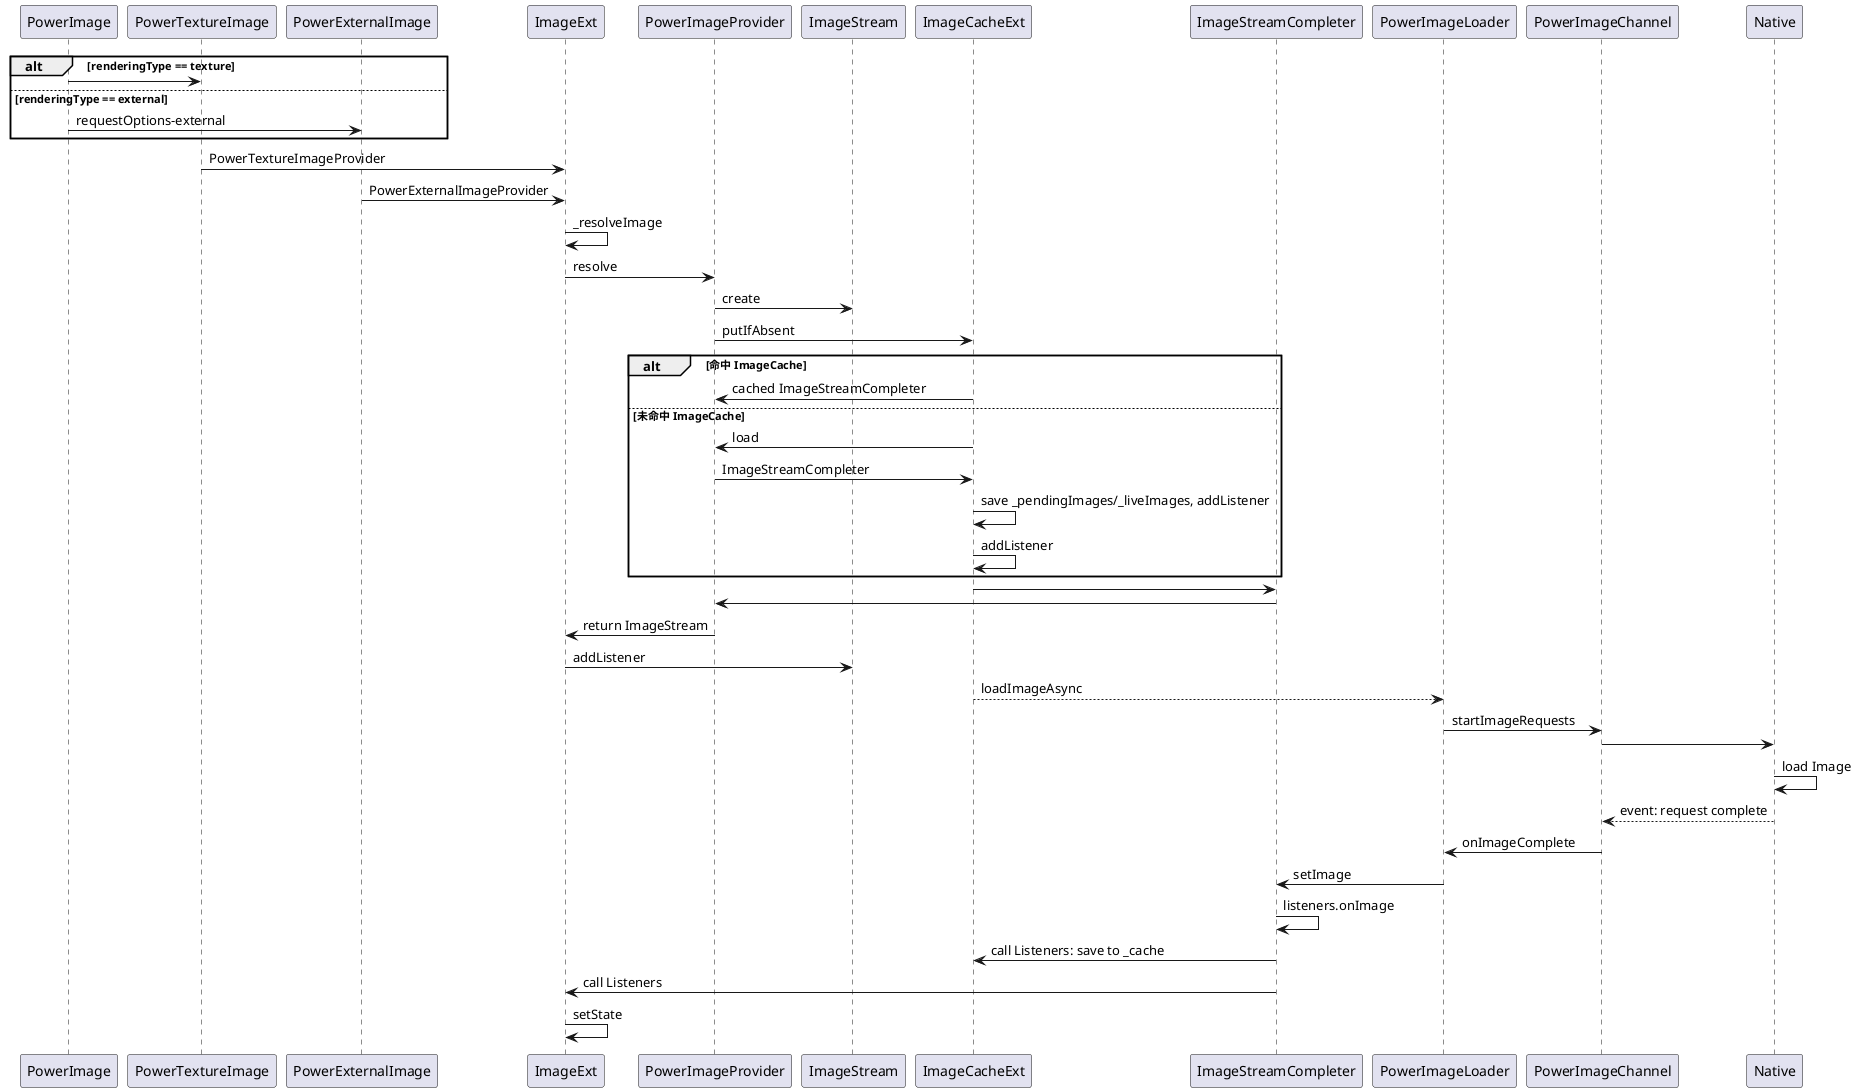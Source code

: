@startuml
alt renderingType == texture
PowerImage -> PowerTextureImage:
else renderingType == external
PowerImage -> PowerExternalImage: requestOptions-external
end

PowerTextureImage -> ImageExt: PowerTextureImageProvider
PowerExternalImage -> ImageExt: PowerExternalImageProvider
ImageExt -> ImageExt: _resolveImage
ImageExt -> PowerImageProvider: resolve
PowerImageProvider -> ImageStream: create
'ImageStream -> PowerImageProvider
PowerImageProvider -> ImageCacheExt : putIfAbsent

alt 命中 ImageCache
    ImageCacheExt -> PowerImageProvider : cached ImageStreamCompleter
else 未命中 ImageCache
    ImageCacheExt -> PowerImageProvider: load
    PowerImageProvider -> ImageCacheExt: ImageStreamCompleter
'    ImageStreamCompleter -> ImageCacheExt: ImageStreamCompleter
    ImageCacheExt -> ImageCacheExt : save _pendingImages/_liveImages, addListener
    ImageCacheExt -> ImageCacheExt :  addListener

'    ImageCacheExt -> ImageStreamCompleter: addListener
end
ImageCacheExt -> ImageStreamCompleter
ImageStreamCompleter -> PowerImageProvider
PowerImageProvider -> ImageExt: return ImageStream
ImageExt ->  ImageStream: addListener

ImageCacheExt --> PowerImageLoader : loadImageAsync

PowerImageLoader -> PowerImageChannel : startImageRequests

PowerImageChannel -> Native
Native -> Native: load Image
Native --> PowerImageChannel: event: request complete
PowerImageChannel -> PowerImageLoader: onImageComplete
PowerImageLoader -> ImageStreamCompleter: setImage
ImageStreamCompleter -> ImageStreamCompleter: listeners.onImage
'PowerImageLoader -> ImageStream: completer.complete(map)
'ImageStream -> ImageStream: call Listeners
ImageStreamCompleter -> ImageCacheExt: call Listeners: save to _cache
ImageStreamCompleter -> ImageExt: call Listeners
ImageExt -> ImageExt: setState
@enduml